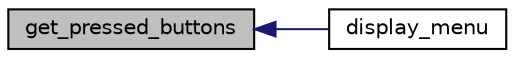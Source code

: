 digraph "get_pressed_buttons"
{
  edge [fontname="Helvetica",fontsize="10",labelfontname="Helvetica",labelfontsize="10"];
  node [fontname="Helvetica",fontsize="10",shape=record];
  rankdir="LR";
  Node9 [label="get_pressed_buttons",height=0.2,width=0.4,color="black", fillcolor="grey75", style="filled", fontcolor="black"];
  Node9 -> Node10 [dir="back",color="midnightblue",fontsize="10",style="solid",fontname="Helvetica"];
  Node10 [label="display_menu",height=0.2,width=0.4,color="black", fillcolor="white", style="filled",URL="$menu_8h.html#aee3e9f838cdbb1745c68974490aabb99"];
}
